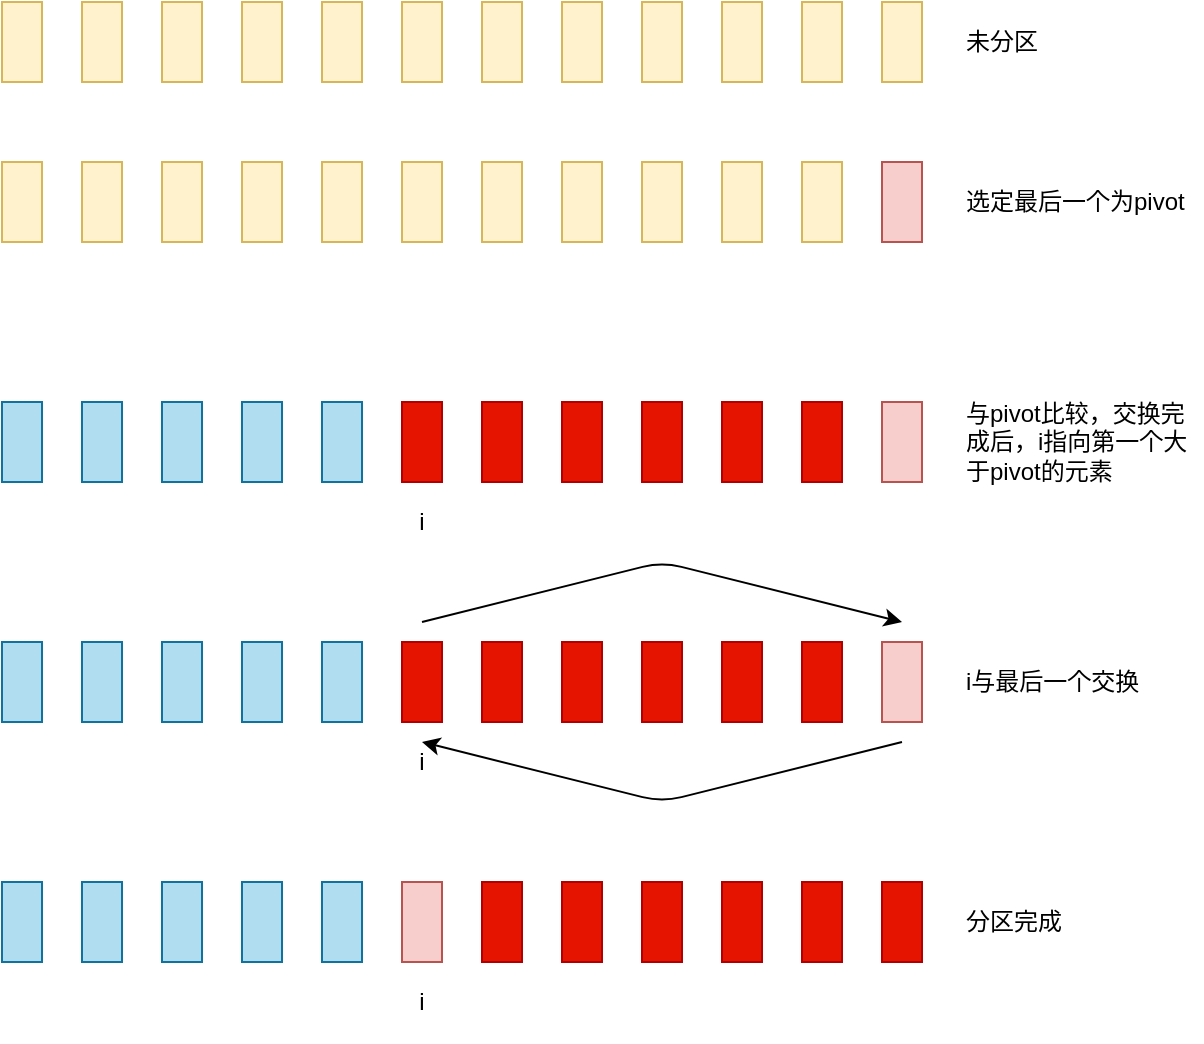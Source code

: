 <mxfile version="13.9.9" type="device"><diagram id="mDo1MltDh69w4eAdnL5P" name="第 1 页"><mxGraphModel dx="981" dy="567" grid="1" gridSize="10" guides="1" tooltips="1" connect="1" arrows="1" fold="1" page="1" pageScale="1" pageWidth="827" pageHeight="1169" math="0" shadow="0"><root><mxCell id="0"/><mxCell id="1" parent="0"/><mxCell id="-HwDkN575f25AlQYrHQQ-1" value="" style="rounded=0;whiteSpace=wrap;html=1;fillColor=#fff2cc;strokeColor=#d6b656;" vertex="1" parent="1"><mxGeometry x="160" y="200" width="20" height="40" as="geometry"/></mxCell><mxCell id="-HwDkN575f25AlQYrHQQ-2" value="" style="rounded=0;whiteSpace=wrap;html=1;fillColor=#fff2cc;strokeColor=#d6b656;" vertex="1" parent="1"><mxGeometry x="200" y="200" width="20" height="40" as="geometry"/></mxCell><mxCell id="-HwDkN575f25AlQYrHQQ-3" value="" style="rounded=0;whiteSpace=wrap;html=1;fillColor=#fff2cc;strokeColor=#d6b656;" vertex="1" parent="1"><mxGeometry x="240" y="200" width="20" height="40" as="geometry"/></mxCell><mxCell id="-HwDkN575f25AlQYrHQQ-4" value="" style="rounded=0;whiteSpace=wrap;html=1;fillColor=#fff2cc;strokeColor=#d6b656;" vertex="1" parent="1"><mxGeometry x="280" y="200" width="20" height="40" as="geometry"/></mxCell><mxCell id="-HwDkN575f25AlQYrHQQ-5" value="" style="rounded=0;whiteSpace=wrap;html=1;fillColor=#fff2cc;strokeColor=#d6b656;" vertex="1" parent="1"><mxGeometry x="320" y="200" width="20" height="40" as="geometry"/></mxCell><mxCell id="-HwDkN575f25AlQYrHQQ-6" value="" style="rounded=0;whiteSpace=wrap;html=1;fillColor=#fff2cc;strokeColor=#d6b656;" vertex="1" parent="1"><mxGeometry x="360" y="200" width="20" height="40" as="geometry"/></mxCell><mxCell id="-HwDkN575f25AlQYrHQQ-7" value="" style="rounded=0;whiteSpace=wrap;html=1;fillColor=#fff2cc;strokeColor=#d6b656;" vertex="1" parent="1"><mxGeometry x="400" y="200" width="20" height="40" as="geometry"/></mxCell><mxCell id="-HwDkN575f25AlQYrHQQ-8" value="" style="rounded=0;whiteSpace=wrap;html=1;fillColor=#fff2cc;strokeColor=#d6b656;" vertex="1" parent="1"><mxGeometry x="440" y="200" width="20" height="40" as="geometry"/></mxCell><mxCell id="-HwDkN575f25AlQYrHQQ-9" value="" style="rounded=0;whiteSpace=wrap;html=1;fillColor=#fff2cc;strokeColor=#d6b656;" vertex="1" parent="1"><mxGeometry x="480" y="200" width="20" height="40" as="geometry"/></mxCell><mxCell id="-HwDkN575f25AlQYrHQQ-10" value="" style="rounded=0;whiteSpace=wrap;html=1;fillColor=#fff2cc;strokeColor=#d6b656;" vertex="1" parent="1"><mxGeometry x="520" y="200" width="20" height="40" as="geometry"/></mxCell><mxCell id="-HwDkN575f25AlQYrHQQ-11" value="" style="rounded=0;whiteSpace=wrap;html=1;fillColor=#fff2cc;strokeColor=#d6b656;" vertex="1" parent="1"><mxGeometry x="560" y="200" width="20" height="40" as="geometry"/></mxCell><mxCell id="-HwDkN575f25AlQYrHQQ-12" value="" style="rounded=0;whiteSpace=wrap;html=1;fillColor=#fff2cc;strokeColor=#d6b656;" vertex="1" parent="1"><mxGeometry x="600" y="200" width="20" height="40" as="geometry"/></mxCell><mxCell id="-HwDkN575f25AlQYrHQQ-13" value="" style="rounded=0;whiteSpace=wrap;html=1;fillColor=#fff2cc;strokeColor=#d6b656;" vertex="1" parent="1"><mxGeometry x="160" y="280" width="20" height="40" as="geometry"/></mxCell><mxCell id="-HwDkN575f25AlQYrHQQ-14" value="" style="rounded=0;whiteSpace=wrap;html=1;fillColor=#fff2cc;strokeColor=#d6b656;" vertex="1" parent="1"><mxGeometry x="200" y="280" width="20" height="40" as="geometry"/></mxCell><mxCell id="-HwDkN575f25AlQYrHQQ-15" value="" style="rounded=0;whiteSpace=wrap;html=1;fillColor=#fff2cc;strokeColor=#d6b656;" vertex="1" parent="1"><mxGeometry x="240" y="280" width="20" height="40" as="geometry"/></mxCell><mxCell id="-HwDkN575f25AlQYrHQQ-16" value="" style="rounded=0;whiteSpace=wrap;html=1;fillColor=#fff2cc;strokeColor=#d6b656;" vertex="1" parent="1"><mxGeometry x="280" y="280" width="20" height="40" as="geometry"/></mxCell><mxCell id="-HwDkN575f25AlQYrHQQ-17" value="" style="rounded=0;whiteSpace=wrap;html=1;fillColor=#fff2cc;strokeColor=#d6b656;" vertex="1" parent="1"><mxGeometry x="320" y="280" width="20" height="40" as="geometry"/></mxCell><mxCell id="-HwDkN575f25AlQYrHQQ-18" value="" style="rounded=0;whiteSpace=wrap;html=1;fillColor=#fff2cc;strokeColor=#d6b656;" vertex="1" parent="1"><mxGeometry x="360" y="280" width="20" height="40" as="geometry"/></mxCell><mxCell id="-HwDkN575f25AlQYrHQQ-19" value="" style="rounded=0;whiteSpace=wrap;html=1;fillColor=#fff2cc;strokeColor=#d6b656;" vertex="1" parent="1"><mxGeometry x="400" y="280" width="20" height="40" as="geometry"/></mxCell><mxCell id="-HwDkN575f25AlQYrHQQ-20" value="" style="rounded=0;whiteSpace=wrap;html=1;fillColor=#fff2cc;strokeColor=#d6b656;" vertex="1" parent="1"><mxGeometry x="440" y="280" width="20" height="40" as="geometry"/></mxCell><mxCell id="-HwDkN575f25AlQYrHQQ-21" value="" style="rounded=0;whiteSpace=wrap;html=1;fillColor=#fff2cc;strokeColor=#d6b656;" vertex="1" parent="1"><mxGeometry x="480" y="280" width="20" height="40" as="geometry"/></mxCell><mxCell id="-HwDkN575f25AlQYrHQQ-22" value="" style="rounded=0;whiteSpace=wrap;html=1;fillColor=#fff2cc;strokeColor=#d6b656;" vertex="1" parent="1"><mxGeometry x="520" y="280" width="20" height="40" as="geometry"/></mxCell><mxCell id="-HwDkN575f25AlQYrHQQ-23" value="" style="rounded=0;whiteSpace=wrap;html=1;fillColor=#fff2cc;strokeColor=#d6b656;" vertex="1" parent="1"><mxGeometry x="560" y="280" width="20" height="40" as="geometry"/></mxCell><mxCell id="-HwDkN575f25AlQYrHQQ-24" value="" style="rounded=0;whiteSpace=wrap;html=1;fillColor=#f8cecc;strokeColor=#b85450;" vertex="1" parent="1"><mxGeometry x="600" y="280" width="20" height="40" as="geometry"/></mxCell><mxCell id="-HwDkN575f25AlQYrHQQ-25" value="" style="rounded=0;whiteSpace=wrap;html=1;fillColor=#b1ddf0;strokeColor=#10739e;" vertex="1" parent="1"><mxGeometry x="160" y="400" width="20" height="40" as="geometry"/></mxCell><mxCell id="-HwDkN575f25AlQYrHQQ-26" value="" style="rounded=0;whiteSpace=wrap;html=1;fillColor=#b1ddf0;strokeColor=#10739e;" vertex="1" parent="1"><mxGeometry x="200" y="400" width="20" height="40" as="geometry"/></mxCell><mxCell id="-HwDkN575f25AlQYrHQQ-27" value="" style="rounded=0;whiteSpace=wrap;html=1;fillColor=#b1ddf0;strokeColor=#10739e;" vertex="1" parent="1"><mxGeometry x="240" y="400" width="20" height="40" as="geometry"/></mxCell><mxCell id="-HwDkN575f25AlQYrHQQ-28" value="" style="rounded=0;whiteSpace=wrap;html=1;fillColor=#b1ddf0;strokeColor=#10739e;" vertex="1" parent="1"><mxGeometry x="280" y="400" width="20" height="40" as="geometry"/></mxCell><mxCell id="-HwDkN575f25AlQYrHQQ-29" value="" style="rounded=0;whiteSpace=wrap;html=1;fillColor=#b1ddf0;strokeColor=#10739e;" vertex="1" parent="1"><mxGeometry x="320" y="400" width="20" height="40" as="geometry"/></mxCell><mxCell id="-HwDkN575f25AlQYrHQQ-30" value="" style="rounded=0;whiteSpace=wrap;html=1;fillColor=#e51400;strokeColor=#B20000;fontColor=#ffffff;" vertex="1" parent="1"><mxGeometry x="360" y="400" width="20" height="40" as="geometry"/></mxCell><mxCell id="-HwDkN575f25AlQYrHQQ-31" value="" style="rounded=0;whiteSpace=wrap;html=1;fillColor=#e51400;strokeColor=#B20000;fontColor=#ffffff;" vertex="1" parent="1"><mxGeometry x="400" y="400" width="20" height="40" as="geometry"/></mxCell><mxCell id="-HwDkN575f25AlQYrHQQ-32" value="" style="rounded=0;whiteSpace=wrap;html=1;fillColor=#e51400;strokeColor=#B20000;fontColor=#ffffff;" vertex="1" parent="1"><mxGeometry x="440" y="400" width="20" height="40" as="geometry"/></mxCell><mxCell id="-HwDkN575f25AlQYrHQQ-33" value="" style="rounded=0;whiteSpace=wrap;html=1;fillColor=#e51400;strokeColor=#B20000;fontColor=#ffffff;" vertex="1" parent="1"><mxGeometry x="480" y="400" width="20" height="40" as="geometry"/></mxCell><mxCell id="-HwDkN575f25AlQYrHQQ-34" value="" style="rounded=0;whiteSpace=wrap;html=1;fillColor=#e51400;strokeColor=#B20000;fontColor=#ffffff;" vertex="1" parent="1"><mxGeometry x="520" y="400" width="20" height="40" as="geometry"/></mxCell><mxCell id="-HwDkN575f25AlQYrHQQ-35" value="" style="rounded=0;whiteSpace=wrap;html=1;fillColor=#e51400;strokeColor=#B20000;fontColor=#ffffff;" vertex="1" parent="1"><mxGeometry x="560" y="400" width="20" height="40" as="geometry"/></mxCell><mxCell id="-HwDkN575f25AlQYrHQQ-36" value="" style="rounded=0;whiteSpace=wrap;html=1;fillColor=#f8cecc;strokeColor=#b85450;" vertex="1" parent="1"><mxGeometry x="600" y="400" width="20" height="40" as="geometry"/></mxCell><mxCell id="-HwDkN575f25AlQYrHQQ-37" value="" style="rounded=0;whiteSpace=wrap;html=1;fillColor=#b1ddf0;strokeColor=#10739e;" vertex="1" parent="1"><mxGeometry x="160" y="520" width="20" height="40" as="geometry"/></mxCell><mxCell id="-HwDkN575f25AlQYrHQQ-38" value="" style="rounded=0;whiteSpace=wrap;html=1;fillColor=#b1ddf0;strokeColor=#10739e;" vertex="1" parent="1"><mxGeometry x="200" y="520" width="20" height="40" as="geometry"/></mxCell><mxCell id="-HwDkN575f25AlQYrHQQ-39" value="" style="rounded=0;whiteSpace=wrap;html=1;fillColor=#b1ddf0;strokeColor=#10739e;" vertex="1" parent="1"><mxGeometry x="240" y="520" width="20" height="40" as="geometry"/></mxCell><mxCell id="-HwDkN575f25AlQYrHQQ-40" value="" style="rounded=0;whiteSpace=wrap;html=1;fillColor=#b1ddf0;strokeColor=#10739e;" vertex="1" parent="1"><mxGeometry x="280" y="520" width="20" height="40" as="geometry"/></mxCell><mxCell id="-HwDkN575f25AlQYrHQQ-41" value="" style="rounded=0;whiteSpace=wrap;html=1;fillColor=#b1ddf0;strokeColor=#10739e;" vertex="1" parent="1"><mxGeometry x="320" y="520" width="20" height="40" as="geometry"/></mxCell><mxCell id="-HwDkN575f25AlQYrHQQ-42" value="" style="rounded=0;whiteSpace=wrap;html=1;fillColor=#e51400;strokeColor=#B20000;fontColor=#ffffff;" vertex="1" parent="1"><mxGeometry x="360" y="520" width="20" height="40" as="geometry"/></mxCell><mxCell id="-HwDkN575f25AlQYrHQQ-43" value="" style="rounded=0;whiteSpace=wrap;html=1;fillColor=#e51400;strokeColor=#B20000;fontColor=#ffffff;" vertex="1" parent="1"><mxGeometry x="400" y="520" width="20" height="40" as="geometry"/></mxCell><mxCell id="-HwDkN575f25AlQYrHQQ-44" value="" style="rounded=0;whiteSpace=wrap;html=1;fillColor=#e51400;strokeColor=#B20000;fontColor=#ffffff;" vertex="1" parent="1"><mxGeometry x="440" y="520" width="20" height="40" as="geometry"/></mxCell><mxCell id="-HwDkN575f25AlQYrHQQ-45" value="" style="rounded=0;whiteSpace=wrap;html=1;fillColor=#e51400;strokeColor=#B20000;fontColor=#ffffff;" vertex="1" parent="1"><mxGeometry x="480" y="520" width="20" height="40" as="geometry"/></mxCell><mxCell id="-HwDkN575f25AlQYrHQQ-46" value="" style="rounded=0;whiteSpace=wrap;html=1;fillColor=#e51400;strokeColor=#B20000;fontColor=#ffffff;" vertex="1" parent="1"><mxGeometry x="520" y="520" width="20" height="40" as="geometry"/></mxCell><mxCell id="-HwDkN575f25AlQYrHQQ-47" value="" style="rounded=0;whiteSpace=wrap;html=1;fillColor=#e51400;strokeColor=#B20000;fontColor=#ffffff;" vertex="1" parent="1"><mxGeometry x="560" y="520" width="20" height="40" as="geometry"/></mxCell><mxCell id="-HwDkN575f25AlQYrHQQ-48" value="" style="rounded=0;whiteSpace=wrap;html=1;fillColor=#f8cecc;strokeColor=#b85450;" vertex="1" parent="1"><mxGeometry x="600" y="520" width="20" height="40" as="geometry"/></mxCell><mxCell id="-HwDkN575f25AlQYrHQQ-49" value="" style="endArrow=classic;html=1;" edge="1" parent="1"><mxGeometry width="50" height="50" relative="1" as="geometry"><mxPoint x="370" y="510" as="sourcePoint"/><mxPoint x="610" y="510" as="targetPoint"/><Array as="points"><mxPoint x="490" y="480"/></Array></mxGeometry></mxCell><mxCell id="-HwDkN575f25AlQYrHQQ-51" value="" style="endArrow=classic;html=1;" edge="1" parent="1"><mxGeometry width="50" height="50" relative="1" as="geometry"><mxPoint x="610" y="570" as="sourcePoint"/><mxPoint x="370" y="570" as="targetPoint"/><Array as="points"><mxPoint x="490" y="600"/></Array></mxGeometry></mxCell><mxCell id="-HwDkN575f25AlQYrHQQ-52" value="" style="rounded=0;whiteSpace=wrap;html=1;fillColor=#b1ddf0;strokeColor=#10739e;" vertex="1" parent="1"><mxGeometry x="160" y="640" width="20" height="40" as="geometry"/></mxCell><mxCell id="-HwDkN575f25AlQYrHQQ-53" value="" style="rounded=0;whiteSpace=wrap;html=1;fillColor=#b1ddf0;strokeColor=#10739e;" vertex="1" parent="1"><mxGeometry x="200" y="640" width="20" height="40" as="geometry"/></mxCell><mxCell id="-HwDkN575f25AlQYrHQQ-54" value="" style="rounded=0;whiteSpace=wrap;html=1;fillColor=#b1ddf0;strokeColor=#10739e;" vertex="1" parent="1"><mxGeometry x="240" y="640" width="20" height="40" as="geometry"/></mxCell><mxCell id="-HwDkN575f25AlQYrHQQ-55" value="" style="rounded=0;whiteSpace=wrap;html=1;fillColor=#b1ddf0;strokeColor=#10739e;" vertex="1" parent="1"><mxGeometry x="280" y="640" width="20" height="40" as="geometry"/></mxCell><mxCell id="-HwDkN575f25AlQYrHQQ-56" value="" style="rounded=0;whiteSpace=wrap;html=1;fillColor=#b1ddf0;strokeColor=#10739e;" vertex="1" parent="1"><mxGeometry x="320" y="640" width="20" height="40" as="geometry"/></mxCell><mxCell id="-HwDkN575f25AlQYrHQQ-57" value="" style="rounded=0;whiteSpace=wrap;html=1;fillColor=#e51400;strokeColor=#B20000;fontColor=#ffffff;" vertex="1" parent="1"><mxGeometry x="600" y="640" width="20" height="40" as="geometry"/></mxCell><mxCell id="-HwDkN575f25AlQYrHQQ-58" value="" style="rounded=0;whiteSpace=wrap;html=1;fillColor=#e51400;strokeColor=#B20000;fontColor=#ffffff;" vertex="1" parent="1"><mxGeometry x="400" y="640" width="20" height="40" as="geometry"/></mxCell><mxCell id="-HwDkN575f25AlQYrHQQ-59" value="" style="rounded=0;whiteSpace=wrap;html=1;fillColor=#e51400;strokeColor=#B20000;fontColor=#ffffff;" vertex="1" parent="1"><mxGeometry x="440" y="640" width="20" height="40" as="geometry"/></mxCell><mxCell id="-HwDkN575f25AlQYrHQQ-60" value="" style="rounded=0;whiteSpace=wrap;html=1;fillColor=#e51400;strokeColor=#B20000;fontColor=#ffffff;" vertex="1" parent="1"><mxGeometry x="480" y="640" width="20" height="40" as="geometry"/></mxCell><mxCell id="-HwDkN575f25AlQYrHQQ-61" value="" style="rounded=0;whiteSpace=wrap;html=1;fillColor=#e51400;strokeColor=#B20000;fontColor=#ffffff;" vertex="1" parent="1"><mxGeometry x="520" y="640" width="20" height="40" as="geometry"/></mxCell><mxCell id="-HwDkN575f25AlQYrHQQ-62" value="" style="rounded=0;whiteSpace=wrap;html=1;fillColor=#e51400;strokeColor=#B20000;fontColor=#ffffff;" vertex="1" parent="1"><mxGeometry x="560" y="640" width="20" height="40" as="geometry"/></mxCell><mxCell id="-HwDkN575f25AlQYrHQQ-63" value="" style="rounded=0;whiteSpace=wrap;html=1;fillColor=#f8cecc;strokeColor=#b85450;" vertex="1" parent="1"><mxGeometry x="360" y="640" width="20" height="40" as="geometry"/></mxCell><mxCell id="-HwDkN575f25AlQYrHQQ-66" value="未分区" style="text;html=1;strokeColor=none;fillColor=none;align=left;verticalAlign=middle;whiteSpace=wrap;rounded=0;" vertex="1" parent="1"><mxGeometry x="640" y="200" width="120" height="40" as="geometry"/></mxCell><mxCell id="-HwDkN575f25AlQYrHQQ-67" value="选定最后一个为pivot" style="text;html=1;strokeColor=none;fillColor=none;align=left;verticalAlign=middle;whiteSpace=wrap;rounded=0;" vertex="1" parent="1"><mxGeometry x="640" y="280" width="120" height="40" as="geometry"/></mxCell><mxCell id="-HwDkN575f25AlQYrHQQ-68" value="与pivot比较，交换完成后，i指向第一个大于pivot的元素" style="text;html=1;strokeColor=none;fillColor=none;align=left;verticalAlign=middle;whiteSpace=wrap;rounded=0;" vertex="1" parent="1"><mxGeometry x="640" y="400" width="120" height="40" as="geometry"/></mxCell><mxCell id="-HwDkN575f25AlQYrHQQ-69" value="i" style="text;html=1;strokeColor=none;fillColor=none;align=center;verticalAlign=middle;whiteSpace=wrap;rounded=0;" vertex="1" parent="1"><mxGeometry x="360" y="440" width="20" height="40" as="geometry"/></mxCell><mxCell id="-HwDkN575f25AlQYrHQQ-70" value="i与最后一个交换" style="text;html=1;strokeColor=none;fillColor=none;align=left;verticalAlign=middle;whiteSpace=wrap;rounded=0;" vertex="1" parent="1"><mxGeometry x="640" y="520" width="120" height="40" as="geometry"/></mxCell><mxCell id="-HwDkN575f25AlQYrHQQ-71" value="分区完成" style="text;html=1;strokeColor=none;fillColor=none;align=left;verticalAlign=middle;whiteSpace=wrap;rounded=0;" vertex="1" parent="1"><mxGeometry x="640" y="640" width="120" height="40" as="geometry"/></mxCell><mxCell id="-HwDkN575f25AlQYrHQQ-72" value="i" style="text;html=1;strokeColor=none;fillColor=none;align=center;verticalAlign=middle;whiteSpace=wrap;rounded=0;" vertex="1" parent="1"><mxGeometry x="360" y="560" width="20" height="40" as="geometry"/></mxCell><mxCell id="-HwDkN575f25AlQYrHQQ-73" value="i" style="text;html=1;strokeColor=none;fillColor=none;align=center;verticalAlign=middle;whiteSpace=wrap;rounded=0;" vertex="1" parent="1"><mxGeometry x="360" y="680" width="20" height="40" as="geometry"/></mxCell></root></mxGraphModel></diagram></mxfile>